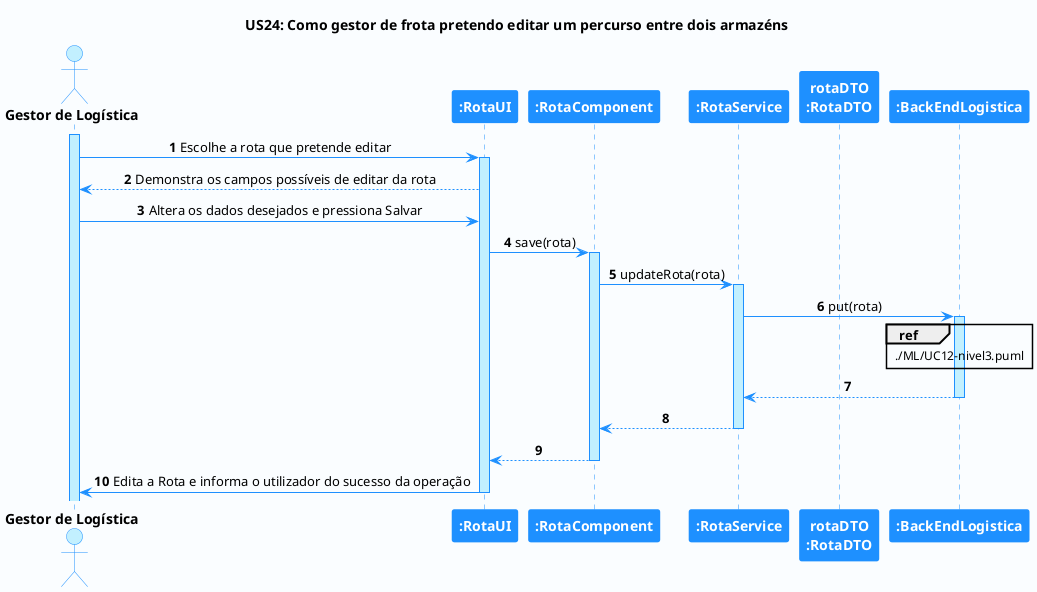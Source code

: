 @startuml hello

'-Style----------------------------------------------------------------------------------------------------------------

autonumber

skinparam DefaultTextAlignment center

skinparam BackgroundColor #fafdff

skinparam sequence {
    LifeLineBorderColor DodgerBlue
    LifeLineBackgroundColor APPLICATION

    ActorBackgroundColor APPLICATION
    ActorBorderColor DodgerBlue

    BackgroundColor #FFFFFF
    ArrowColor DodgerBlue
    BorderColor DodgerBlue

    ParticipantBackgroundColor DodgerBlue
    ParticipantFontColor #FFFFFF
    ParticipantBorderColor DodgerBlue

    GroupBorderColor #082642
    GroupBackgroundColor APPLICATION
}

skinparam note {
    LifeLineBorderColor DodgerBlue
    LifeLineBackgroundColor APPLICATION

    ActorBackgroundColor APPLICATION
    ActorBorderColor DodgerBlue

    BackgroundColor #FFFFFF
    ArrowColor DodgerBlue
    BorderColor DodgerBlue

    ParticipantBackgroundColor DodgerBlue
    ParticipantFontColor #FFFFFF
    ParticipantBorderColor DodgerBlue

    GroupBorderColor #082642
    GroupBackgroundColor APPLICATION
}

'-Title----------------------------------------------------------------------------------------------------------------

title US24: Como gestor de frota pretendo editar um percurso entre dois armazéns

'-Actors/Participants--------------------------------------------------------------------------------------------------

actor "<b>Gestor de Logística" as GL
participant "<b>:RotaUI" as RUI
participant "<b>:RotaComponent" as RC
participant "<b>:RotaService" as RS
participant "<b>rotaDTO\n<b>:RotaDTO" as RDTO
participant "<b>:BackEndLogistica" as AL


'-Associations---------------------------------------------------------------------------------------------------------

activate GL

GL -> RUI: Escolhe a rota que pretende editar
activate RUI
RUI --> GL: Demonstra os campos possíveis de editar da rota
GL -> RUI: Altera os dados desejados e pressiona Salvar

RUI -> RC: save(rota)
activate RC
RC -> RS : updateRota(rota)
activate RS

RS -> AL : put(rota)

ref over AL
 ./ML/UC12-nivel3.puml
end ref

activate AL
AL --> RS
deactivate AL
RS --> RC
deactivate RS
RC --> RUI
deactivate RC
RUI -> GL: Edita a Rota e informa o utilizador do sucesso da operação
deactivate RUI

'----------------------------------------------------------------------------------------------------------------------

@enduml